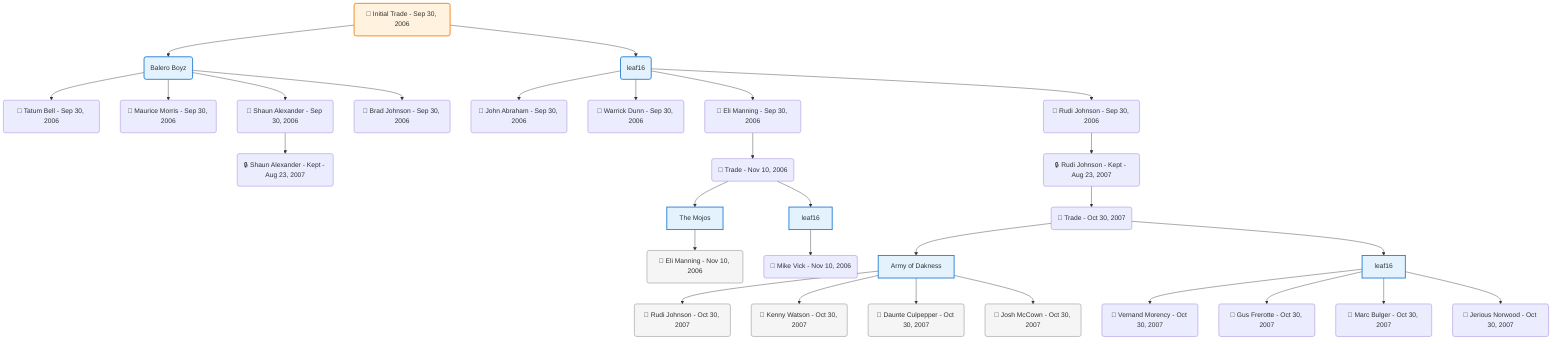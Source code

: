 flowchart TD

    TRADE_MAIN("🔄 Initial Trade - Sep 30, 2006")
    TEAM_1("Balero Boyz")
    TEAM_2("leaf16")
    NODE_958747a0-4bec-40d4-9fc4-390420f1842d("🔄 Tatum Bell - Sep 30, 2006")
    NODE_0eaafe82-f3a3-42fa-a9e6-44bafffcd9c8("🔄 John Abraham - Sep 30, 2006")
    NODE_365ade14-9c72-4138-9e52-67adcb5c09ee("🔄 Maurice Morris - Sep 30, 2006")
    NODE_307684ae-e795-4b37-9d55-68a5e9b90594("🔄 Warrick Dunn - Sep 30, 2006")
    NODE_02cc3caf-43e2-487f-9297-b29d5f409bd1("🔄 Shaun Alexander - Sep 30, 2006")
    NODE_9405ad6c-1862-4c97-a25f-e0f476403f7a("🔒 Shaun Alexander - Kept - Aug 23, 2007")
    NODE_da3300c7-591d-4427-937d-cd5c1e5f9021("🔄 Eli Manning - Sep 30, 2006")
    TRADE_109bf4b3-f180-4367-966c-50c83ec2490f_3("🔄 Trade - Nov 10, 2006")
    TEAM_bbe2d0ad-54cf-4c22-be82-b2a5f262a157_4["The Mojos"]
    NODE_25c0e312-1d80-422f-b66e-ea37f6225fb5("🔄 Eli Manning - Nov 10, 2006")
    TEAM_66fb98f4-89a7-45f9-893a-b41d71e6249d_5["leaf16"]
    NODE_f2609826-7228-491b-8c05-aa4dc79f68f8("🔄 Mike Vick - Nov 10, 2006")
    NODE_56022d3d-3f0e-42e8-a237-ce1e49665300("🔄 Rudi Johnson - Sep 30, 2006")
    NODE_007a0321-5436-44d8-8d22-2a050b9f1447("🔒 Rudi Johnson - Kept - Aug 23, 2007")
    TRADE_3ba6d3f7-b32c-48fd-83d0-e6f958962ebd_6("🔄 Trade - Oct 30, 2007")
    TEAM_40f7599b-e68f-4bf4-9553-bf7e10924635_7["Army of Dakness"]
    NODE_cd588bba-9f3b-4982-97a9-21d8e659001a("🔄 Rudi Johnson - Oct 30, 2007")
    NODE_e6fb1caa-fd04-456c-a290-a9960e7af4db("🔄 Kenny Watson - Oct 30, 2007")
    NODE_e320ce44-623c-45ea-a7a0-b8375ec9e2a6("🔄 Daunte Culpepper - Oct 30, 2007")
    NODE_a94b4337-5541-4f47-89a2-dfd3b60420ed("🔄 Josh McCown - Oct 30, 2007")
    TEAM_66fb98f4-89a7-45f9-893a-b41d71e6249d_8["leaf16"]
    NODE_6b7d0d16-a554-4a66-9a7d-1f82dab81c94("🔄 Vernand Morency - Oct 30, 2007")
    NODE_c3373911-6968-4da0-abca-74ddc96509db("🔄 Gus Frerotte - Oct 30, 2007")
    NODE_3c7556b8-ad3f-4124-8e6a-e55611c550c6("🔄 Marc Bulger - Oct 30, 2007")
    NODE_1975f832-ebf8-4e01-90a1-fe0025cce2cd("🔄 Jerious Norwood - Oct 30, 2007")
    NODE_f44bd581-9b75-409f-8eda-f754bad1ac42("🔄 Brad Johnson - Sep 30, 2006")

    TRADE_MAIN --> TEAM_1
    TRADE_MAIN --> TEAM_2
    TEAM_1 --> NODE_958747a0-4bec-40d4-9fc4-390420f1842d
    TEAM_2 --> NODE_0eaafe82-f3a3-42fa-a9e6-44bafffcd9c8
    TEAM_1 --> NODE_365ade14-9c72-4138-9e52-67adcb5c09ee
    TEAM_2 --> NODE_307684ae-e795-4b37-9d55-68a5e9b90594
    TEAM_1 --> NODE_02cc3caf-43e2-487f-9297-b29d5f409bd1
    NODE_02cc3caf-43e2-487f-9297-b29d5f409bd1 --> NODE_9405ad6c-1862-4c97-a25f-e0f476403f7a
    TEAM_2 --> NODE_da3300c7-591d-4427-937d-cd5c1e5f9021
    NODE_da3300c7-591d-4427-937d-cd5c1e5f9021 --> TRADE_109bf4b3-f180-4367-966c-50c83ec2490f_3
    TRADE_109bf4b3-f180-4367-966c-50c83ec2490f_3 --> TEAM_bbe2d0ad-54cf-4c22-be82-b2a5f262a157_4
    TEAM_bbe2d0ad-54cf-4c22-be82-b2a5f262a157_4 --> NODE_25c0e312-1d80-422f-b66e-ea37f6225fb5
    TRADE_109bf4b3-f180-4367-966c-50c83ec2490f_3 --> TEAM_66fb98f4-89a7-45f9-893a-b41d71e6249d_5
    TEAM_66fb98f4-89a7-45f9-893a-b41d71e6249d_5 --> NODE_f2609826-7228-491b-8c05-aa4dc79f68f8
    TEAM_2 --> NODE_56022d3d-3f0e-42e8-a237-ce1e49665300
    NODE_56022d3d-3f0e-42e8-a237-ce1e49665300 --> NODE_007a0321-5436-44d8-8d22-2a050b9f1447
    NODE_007a0321-5436-44d8-8d22-2a050b9f1447 --> TRADE_3ba6d3f7-b32c-48fd-83d0-e6f958962ebd_6
    TRADE_3ba6d3f7-b32c-48fd-83d0-e6f958962ebd_6 --> TEAM_40f7599b-e68f-4bf4-9553-bf7e10924635_7
    TEAM_40f7599b-e68f-4bf4-9553-bf7e10924635_7 --> NODE_cd588bba-9f3b-4982-97a9-21d8e659001a
    TEAM_40f7599b-e68f-4bf4-9553-bf7e10924635_7 --> NODE_e6fb1caa-fd04-456c-a290-a9960e7af4db
    TEAM_40f7599b-e68f-4bf4-9553-bf7e10924635_7 --> NODE_e320ce44-623c-45ea-a7a0-b8375ec9e2a6
    TEAM_40f7599b-e68f-4bf4-9553-bf7e10924635_7 --> NODE_a94b4337-5541-4f47-89a2-dfd3b60420ed
    TRADE_3ba6d3f7-b32c-48fd-83d0-e6f958962ebd_6 --> TEAM_66fb98f4-89a7-45f9-893a-b41d71e6249d_8
    TEAM_66fb98f4-89a7-45f9-893a-b41d71e6249d_8 --> NODE_6b7d0d16-a554-4a66-9a7d-1f82dab81c94
    TEAM_66fb98f4-89a7-45f9-893a-b41d71e6249d_8 --> NODE_c3373911-6968-4da0-abca-74ddc96509db
    TEAM_66fb98f4-89a7-45f9-893a-b41d71e6249d_8 --> NODE_3c7556b8-ad3f-4124-8e6a-e55611c550c6
    TEAM_66fb98f4-89a7-45f9-893a-b41d71e6249d_8 --> NODE_1975f832-ebf8-4e01-90a1-fe0025cce2cd
    TEAM_1 --> NODE_f44bd581-9b75-409f-8eda-f754bad1ac42

    %% Node styling
    classDef teamNode fill:#e3f2fd,stroke:#1976d2,stroke-width:2px
    classDef tradeNode fill:#fff3e0,stroke:#f57c00,stroke-width:2px
    classDef playerNode fill:#f3e5f5,stroke:#7b1fa2,stroke-width:1px
    classDef nonRootPlayerNode fill:#f5f5f5,stroke:#757575,stroke-width:1px
    classDef endNode fill:#ffebee,stroke:#c62828,stroke-width:2px
    classDef waiverNode fill:#e8f5e8,stroke:#388e3c,stroke-width:2px
    classDef championshipNode fill:#fff9c4,stroke:#f57f17,stroke-width:3px

    class TEAM_1,TEAM_2,TEAM_bbe2d0ad-54cf-4c22-be82-b2a5f262a157_4,TEAM_66fb98f4-89a7-45f9-893a-b41d71e6249d_5,TEAM_40f7599b-e68f-4bf4-9553-bf7e10924635_7,TEAM_66fb98f4-89a7-45f9-893a-b41d71e6249d_8 teamNode
    class NODE_25c0e312-1d80-422f-b66e-ea37f6225fb5,NODE_cd588bba-9f3b-4982-97a9-21d8e659001a,NODE_e6fb1caa-fd04-456c-a290-a9960e7af4db,NODE_e320ce44-623c-45ea-a7a0-b8375ec9e2a6,NODE_a94b4337-5541-4f47-89a2-dfd3b60420ed nonRootPlayerNode
    class TRADE_MAIN tradeNode
